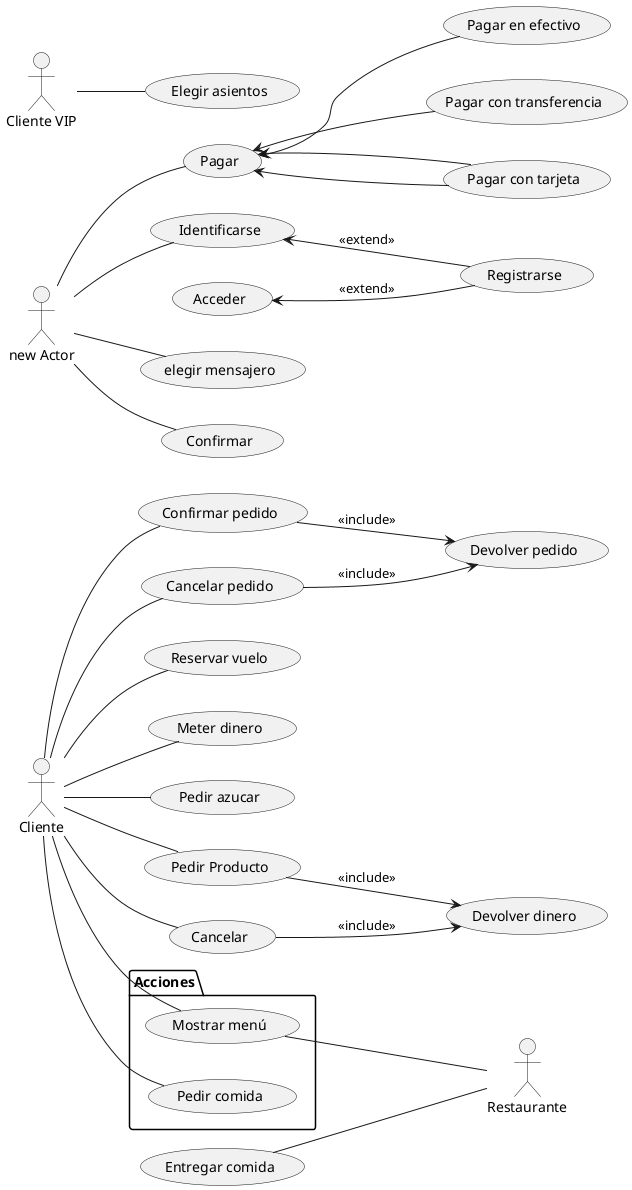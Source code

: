 @startuml
'https://plantuml.com/class-diagram

left to right direction
package Acciones{
usecase "Mostrar menú" as menu
usecase "Pedir comida" as pedir

}

:Cliente: -- menu
:Cliente: -- pedir
 (Entregar comida)-- :Restaurante:
 menu -- :Restaurante:
 
 left to right direction
:Cliente: -- (Confirmar pedido)
:Cliente: -- (Cancelar pedido)
(Confirmar pedido) --> (Devolver pedido) : <<include>>
(Cancelar pedido) --> (Devolver pedido) : <<include>>
(Acceder) <-- (Registrarse) : <<extend>>

(Pagar)<-- (Pagar con tarjeta)
(Pagar)<-- (Pagar en efectivo)

:Cliente: -- (Reservar vuelo)
:Cliente VIP: -- (Elegir asientos)

left to right direction
:Cliente: -- (Meter dinero)
:Cliente: -- (Pedir azucar)
:Cliente: -- (Pedir Producto)
:Cliente: -- (Cancelar)
(Cancelar) -->(Devolver dinero) : <<include>>
(Pedir Producto) --> (Devolver dinero) : <<include>>

left to right direction
:new Actor: -- (Identificarse)
:new Actor: -- (Pagar)
:new Actor: -- (elegir mensajero)
:new Actor: -- (Confirmar)
(Identificarse) <--(Registrarse) : <<extend>>
(Pagar) <-- (Pagar con tarjeta)
(Pagar) <-- (Pagar con transferencia)


@enduml

